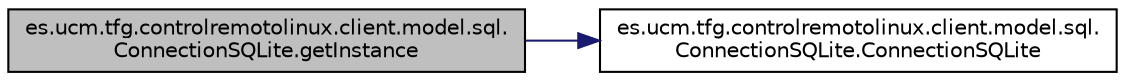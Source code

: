 digraph "es.ucm.tfg.controlremotolinux.client.model.sql.ConnectionSQLite.getInstance"
{
  edge [fontname="Helvetica",fontsize="10",labelfontname="Helvetica",labelfontsize="10"];
  node [fontname="Helvetica",fontsize="10",shape=record];
  rankdir="LR";
  Node1 [label="es.ucm.tfg.controlremotolinux.client.model.sql.\lConnectionSQLite.getInstance",height=0.2,width=0.4,color="black", fillcolor="grey75", style="filled" fontcolor="black"];
  Node1 -> Node2 [color="midnightblue",fontsize="10",style="solid",fontname="Helvetica"];
  Node2 [label="es.ucm.tfg.controlremotolinux.client.model.sql.\lConnectionSQLite.ConnectionSQLite",height=0.2,width=0.4,color="black", fillcolor="white", style="filled",URL="$classes_1_1ucm_1_1tfg_1_1controlremotolinux_1_1client_1_1model_1_1sql_1_1ConnectionSQLite.html#a4dc4c2ff2209a11e9c36fcb1574307cb"];
}
